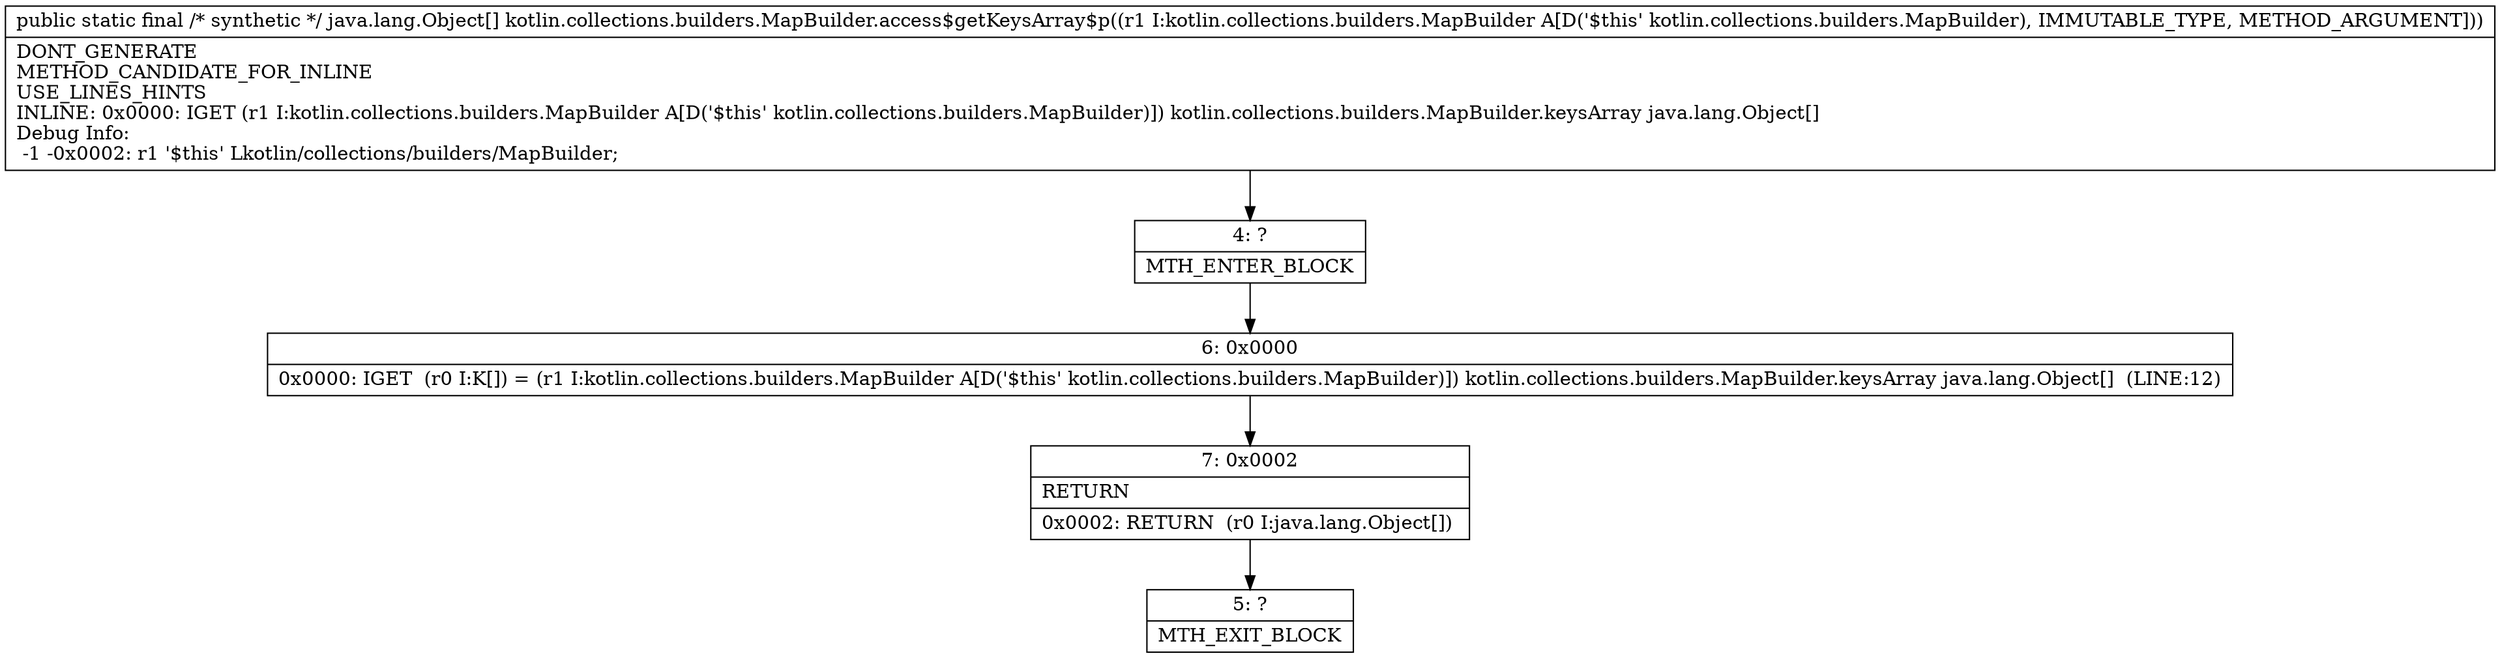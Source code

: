 digraph "CFG forkotlin.collections.builders.MapBuilder.access$getKeysArray$p(Lkotlin\/collections\/builders\/MapBuilder;)[Ljava\/lang\/Object;" {
Node_4 [shape=record,label="{4\:\ ?|MTH_ENTER_BLOCK\l}"];
Node_6 [shape=record,label="{6\:\ 0x0000|0x0000: IGET  (r0 I:K[]) = (r1 I:kotlin.collections.builders.MapBuilder A[D('$this' kotlin.collections.builders.MapBuilder)]) kotlin.collections.builders.MapBuilder.keysArray java.lang.Object[]  (LINE:12)\l}"];
Node_7 [shape=record,label="{7\:\ 0x0002|RETURN\l|0x0002: RETURN  (r0 I:java.lang.Object[]) \l}"];
Node_5 [shape=record,label="{5\:\ ?|MTH_EXIT_BLOCK\l}"];
MethodNode[shape=record,label="{public static final \/* synthetic *\/ java.lang.Object[] kotlin.collections.builders.MapBuilder.access$getKeysArray$p((r1 I:kotlin.collections.builders.MapBuilder A[D('$this' kotlin.collections.builders.MapBuilder), IMMUTABLE_TYPE, METHOD_ARGUMENT]))  | DONT_GENERATE\lMETHOD_CANDIDATE_FOR_INLINE\lUSE_LINES_HINTS\lINLINE: 0x0000: IGET  (r1 I:kotlin.collections.builders.MapBuilder A[D('$this' kotlin.collections.builders.MapBuilder)]) kotlin.collections.builders.MapBuilder.keysArray java.lang.Object[]\lDebug Info:\l  \-1 \-0x0002: r1 '$this' Lkotlin\/collections\/builders\/MapBuilder;\l}"];
MethodNode -> Node_4;Node_4 -> Node_6;
Node_6 -> Node_7;
Node_7 -> Node_5;
}


